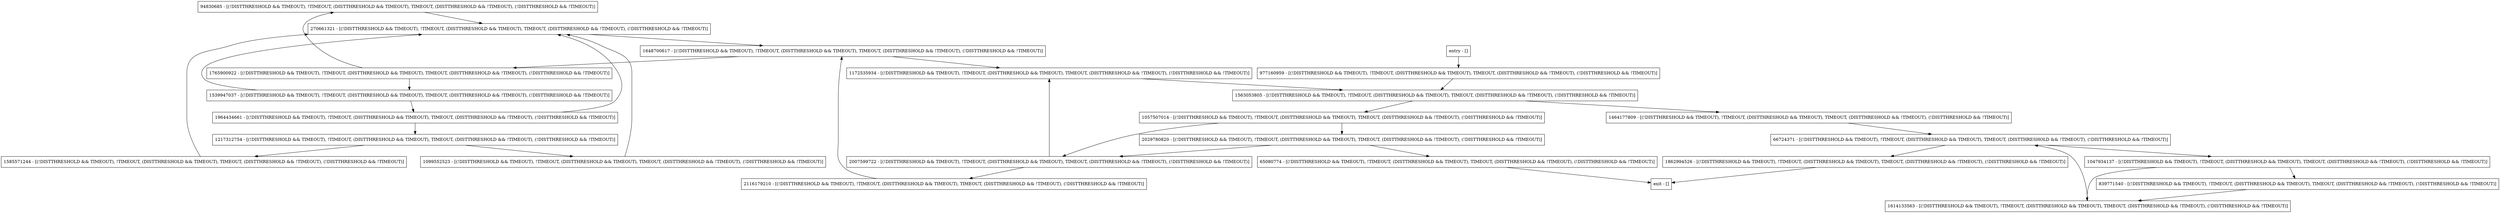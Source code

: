 digraph getMergedColors {
node [shape=record];
94830685 [label="94830685 - [(!DISTTHRESHOLD && TIMEOUT), !TIMEOUT, (DISTTHRESHOLD && TIMEOUT), TIMEOUT, (DISTTHRESHOLD && !TIMEOUT), (!DISTTHRESHOLD && !TIMEOUT)]"];
1648700617 [label="1648700617 - [(!DISTTHRESHOLD && TIMEOUT), !TIMEOUT, (DISTTHRESHOLD && TIMEOUT), TIMEOUT, (DISTTHRESHOLD && !TIMEOUT), (!DISTTHRESHOLD && !TIMEOUT)]"];
1217312754 [label="1217312754 - [(!DISTTHRESHOLD && TIMEOUT), !TIMEOUT, (DISTTHRESHOLD && TIMEOUT), TIMEOUT, (DISTTHRESHOLD && !TIMEOUT), (!DISTTHRESHOLD && !TIMEOUT)]"];
1464177809 [label="1464177809 - [(!DISTTHRESHOLD && TIMEOUT), !TIMEOUT, (DISTTHRESHOLD && TIMEOUT), TIMEOUT, (DISTTHRESHOLD && !TIMEOUT), (!DISTTHRESHOLD && !TIMEOUT)]"];
1172535934 [label="1172535934 - [(!DISTTHRESHOLD && TIMEOUT), !TIMEOUT, (DISTTHRESHOLD && TIMEOUT), TIMEOUT, (DISTTHRESHOLD && !TIMEOUT), (!DISTTHRESHOLD && !TIMEOUT)]"];
2007599722 [label="2007599722 - [(!DISTTHRESHOLD && TIMEOUT), !TIMEOUT, (DISTTHRESHOLD && TIMEOUT), TIMEOUT, (DISTTHRESHOLD && !TIMEOUT), (!DISTTHRESHOLD && !TIMEOUT)]"];
839771540 [label="839771540 - [(!DISTTHRESHOLD && TIMEOUT), !TIMEOUT, (DISTTHRESHOLD && TIMEOUT), TIMEOUT, (DISTTHRESHOLD && !TIMEOUT), (!DISTTHRESHOLD && !TIMEOUT)]"];
1964434661 [label="1964434661 - [(!DISTTHRESHOLD && TIMEOUT), !TIMEOUT, (DISTTHRESHOLD && TIMEOUT), TIMEOUT, (DISTTHRESHOLD && !TIMEOUT), (!DISTTHRESHOLD && !TIMEOUT)]"];
1585571244 [label="1585571244 - [(!DISTTHRESHOLD && TIMEOUT), !TIMEOUT, (DISTTHRESHOLD && TIMEOUT), TIMEOUT, (DISTTHRESHOLD && !TIMEOUT), (!DISTTHRESHOLD && !TIMEOUT)]"];
1563053805 [label="1563053805 - [(!DISTTHRESHOLD && TIMEOUT), !TIMEOUT, (DISTTHRESHOLD && TIMEOUT), TIMEOUT, (DISTTHRESHOLD && !TIMEOUT), (!DISTTHRESHOLD && !TIMEOUT)]"];
65080774 [label="65080774 - [(!DISTTHRESHOLD && TIMEOUT), !TIMEOUT, (DISTTHRESHOLD && TIMEOUT), TIMEOUT, (DISTTHRESHOLD && !TIMEOUT), (!DISTTHRESHOLD && !TIMEOUT)]"];
1614133563 [label="1614133563 - [(!DISTTHRESHOLD && TIMEOUT), !TIMEOUT, (DISTTHRESHOLD && TIMEOUT), TIMEOUT, (DISTTHRESHOLD && !TIMEOUT), (!DISTTHRESHOLD && !TIMEOUT)]"];
2116179210 [label="2116179210 - [(!DISTTHRESHOLD && TIMEOUT), !TIMEOUT, (DISTTHRESHOLD && TIMEOUT), TIMEOUT, (DISTTHRESHOLD && !TIMEOUT), (!DISTTHRESHOLD && !TIMEOUT)]"];
2029780820 [label="2029780820 - [(!DISTTHRESHOLD && TIMEOUT), !TIMEOUT, (DISTTHRESHOLD && TIMEOUT), TIMEOUT, (DISTTHRESHOLD && !TIMEOUT), (!DISTTHRESHOLD && !TIMEOUT)]"];
1099552523 [label="1099552523 - [(!DISTTHRESHOLD && TIMEOUT), !TIMEOUT, (DISTTHRESHOLD && TIMEOUT), TIMEOUT, (DISTTHRESHOLD && !TIMEOUT), (!DISTTHRESHOLD && !TIMEOUT)]"];
1047934137 [label="1047934137 - [(!DISTTHRESHOLD && TIMEOUT), !TIMEOUT, (DISTTHRESHOLD && TIMEOUT), TIMEOUT, (DISTTHRESHOLD && !TIMEOUT), (!DISTTHRESHOLD && !TIMEOUT)]"];
977160959 [label="977160959 - [(!DISTTHRESHOLD && TIMEOUT), !TIMEOUT, (DISTTHRESHOLD && TIMEOUT), TIMEOUT, (DISTTHRESHOLD && !TIMEOUT), (!DISTTHRESHOLD && !TIMEOUT)]"];
1765900922 [label="1765900922 - [(!DISTTHRESHOLD && TIMEOUT), !TIMEOUT, (DISTTHRESHOLD && TIMEOUT), TIMEOUT, (DISTTHRESHOLD && !TIMEOUT), (!DISTTHRESHOLD && !TIMEOUT)]"];
entry [label="entry - []"];
exit [label="exit - []"];
1539947037 [label="1539947037 - [(!DISTTHRESHOLD && TIMEOUT), !TIMEOUT, (DISTTHRESHOLD && TIMEOUT), TIMEOUT, (DISTTHRESHOLD && !TIMEOUT), (!DISTTHRESHOLD && !TIMEOUT)]"];
270661321 [label="270661321 - [(!DISTTHRESHOLD && TIMEOUT), !TIMEOUT, (DISTTHRESHOLD && TIMEOUT), TIMEOUT, (DISTTHRESHOLD && !TIMEOUT), (!DISTTHRESHOLD && !TIMEOUT)]"];
1862994526 [label="1862994526 - [(!DISTTHRESHOLD && TIMEOUT), !TIMEOUT, (DISTTHRESHOLD && TIMEOUT), TIMEOUT, (DISTTHRESHOLD && !TIMEOUT), (!DISTTHRESHOLD && !TIMEOUT)]"];
66724371 [label="66724371 - [(!DISTTHRESHOLD && TIMEOUT), !TIMEOUT, (DISTTHRESHOLD && TIMEOUT), TIMEOUT, (DISTTHRESHOLD && !TIMEOUT), (!DISTTHRESHOLD && !TIMEOUT)]"];
1057507014 [label="1057507014 - [(!DISTTHRESHOLD && TIMEOUT), !TIMEOUT, (DISTTHRESHOLD && TIMEOUT), TIMEOUT, (DISTTHRESHOLD && !TIMEOUT), (!DISTTHRESHOLD && !TIMEOUT)]"];
entry;
exit;
94830685 -> 270661321;
1648700617 -> 1172535934;
1648700617 -> 1765900922;
1217312754 -> 1585571244;
1217312754 -> 1099552523;
1464177809 -> 66724371;
1172535934 -> 1563053805;
2007599722 -> 1172535934;
2007599722 -> 2116179210;
839771540 -> 1614133563;
1964434661 -> 270661321;
1964434661 -> 1217312754;
1585571244 -> 270661321;
1563053805 -> 1464177809;
1563053805 -> 1057507014;
65080774 -> exit;
1614133563 -> 66724371;
2116179210 -> 1648700617;
2029780820 -> 65080774;
2029780820 -> 2007599722;
1099552523 -> 270661321;
1047934137 -> 1614133563;
1047934137 -> 839771540;
977160959 -> 1563053805;
1765900922 -> 1539947037;
1765900922 -> 94830685;
entry -> 977160959;
1539947037 -> 1964434661;
1539947037 -> 270661321;
270661321 -> 1648700617;
1862994526 -> exit;
66724371 -> 1862994526;
66724371 -> 1047934137;
1057507014 -> 2007599722;
1057507014 -> 2029780820;
}
